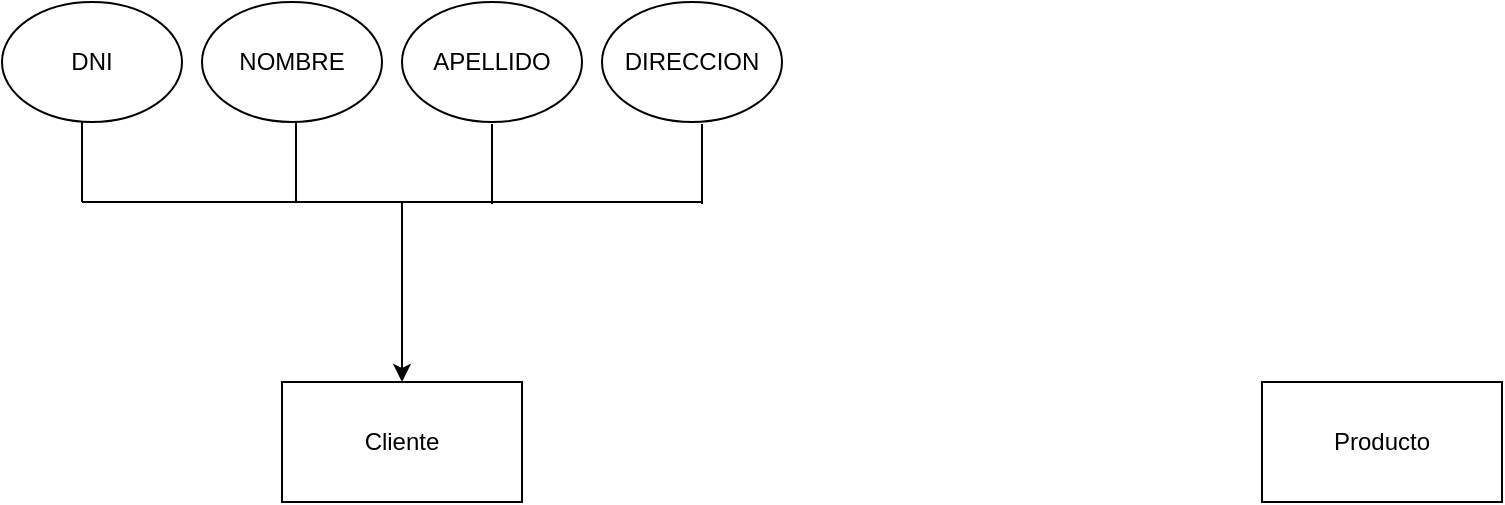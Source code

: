 <mxfile version="24.7.8">
  <diagram name="Página-1" id="aR7twV5hU4MAZG7qXEsr">
    <mxGraphModel dx="794" dy="420" grid="1" gridSize="10" guides="1" tooltips="1" connect="1" arrows="1" fold="1" page="1" pageScale="1" pageWidth="827" pageHeight="1169" math="0" shadow="0">
      <root>
        <mxCell id="0" />
        <mxCell id="1" parent="0" />
        <mxCell id="IzLoNDgW5AM4SwRs348z-1" value="Cliente" style="rounded=0;whiteSpace=wrap;html=1;" vertex="1" parent="1">
          <mxGeometry x="150" y="250" width="120" height="60" as="geometry" />
        </mxCell>
        <mxCell id="IzLoNDgW5AM4SwRs348z-2" value="Producto" style="rounded=0;whiteSpace=wrap;html=1;" vertex="1" parent="1">
          <mxGeometry x="640" y="250" width="120" height="60" as="geometry" />
        </mxCell>
        <mxCell id="IzLoNDgW5AM4SwRs348z-3" value="DNI" style="ellipse;whiteSpace=wrap;html=1;" vertex="1" parent="1">
          <mxGeometry x="10" y="60" width="90" height="60" as="geometry" />
        </mxCell>
        <mxCell id="IzLoNDgW5AM4SwRs348z-4" value="NOMBRE" style="ellipse;whiteSpace=wrap;html=1;" vertex="1" parent="1">
          <mxGeometry x="110" y="60" width="90" height="60" as="geometry" />
        </mxCell>
        <mxCell id="IzLoNDgW5AM4SwRs348z-5" value="APELLIDO" style="ellipse;whiteSpace=wrap;html=1;" vertex="1" parent="1">
          <mxGeometry x="210" y="60" width="90" height="60" as="geometry" />
        </mxCell>
        <mxCell id="IzLoNDgW5AM4SwRs348z-6" value="DIRECCION" style="ellipse;whiteSpace=wrap;html=1;" vertex="1" parent="1">
          <mxGeometry x="310" y="60" width="90" height="60" as="geometry" />
        </mxCell>
        <mxCell id="IzLoNDgW5AM4SwRs348z-7" value="" style="endArrow=none;html=1;rounded=0;" edge="1" parent="1">
          <mxGeometry width="50" height="50" relative="1" as="geometry">
            <mxPoint x="50" y="160" as="sourcePoint" />
            <mxPoint x="50" y="120" as="targetPoint" />
            <Array as="points">
              <mxPoint x="50" y="120" />
            </Array>
          </mxGeometry>
        </mxCell>
        <mxCell id="IzLoNDgW5AM4SwRs348z-8" value="" style="endArrow=none;html=1;rounded=0;" edge="1" parent="1">
          <mxGeometry width="50" height="50" relative="1" as="geometry">
            <mxPoint x="157" y="160" as="sourcePoint" />
            <mxPoint x="157" y="120" as="targetPoint" />
            <Array as="points">
              <mxPoint x="157" y="120" />
            </Array>
          </mxGeometry>
        </mxCell>
        <mxCell id="IzLoNDgW5AM4SwRs348z-9" value="" style="endArrow=none;html=1;rounded=0;" edge="1" parent="1">
          <mxGeometry width="50" height="50" relative="1" as="geometry">
            <mxPoint x="255" y="161" as="sourcePoint" />
            <mxPoint x="255" y="121" as="targetPoint" />
            <Array as="points">
              <mxPoint x="255" y="121" />
            </Array>
          </mxGeometry>
        </mxCell>
        <mxCell id="IzLoNDgW5AM4SwRs348z-10" value="" style="endArrow=none;html=1;rounded=0;" edge="1" parent="1">
          <mxGeometry width="50" height="50" relative="1" as="geometry">
            <mxPoint x="360" y="161" as="sourcePoint" />
            <mxPoint x="360" y="121" as="targetPoint" />
            <Array as="points">
              <mxPoint x="360" y="121" />
            </Array>
          </mxGeometry>
        </mxCell>
        <mxCell id="IzLoNDgW5AM4SwRs348z-11" value="" style="endArrow=none;html=1;rounded=0;" edge="1" parent="1">
          <mxGeometry width="50" height="50" relative="1" as="geometry">
            <mxPoint x="50" y="160" as="sourcePoint" />
            <mxPoint x="360" y="160" as="targetPoint" />
          </mxGeometry>
        </mxCell>
        <mxCell id="IzLoNDgW5AM4SwRs348z-12" value="" style="endArrow=classic;html=1;rounded=0;" edge="1" parent="1" target="IzLoNDgW5AM4SwRs348z-1">
          <mxGeometry width="50" height="50" relative="1" as="geometry">
            <mxPoint x="210" y="160" as="sourcePoint" />
            <mxPoint x="430" y="200" as="targetPoint" />
          </mxGeometry>
        </mxCell>
      </root>
    </mxGraphModel>
  </diagram>
</mxfile>
